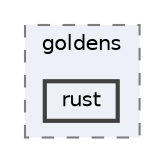 digraph "flatbuffers/goldens/rust"
{
 // LATEX_PDF_SIZE
  bgcolor="transparent";
  edge [fontname=Helvetica,fontsize=10,labelfontname=Helvetica,labelfontsize=10];
  node [fontname=Helvetica,fontsize=10,shape=box,height=0.2,width=0.4];
  compound=true
  subgraph clusterdir_5f6317b9f664bc8c93949d780da8f012 {
    graph [ bgcolor="#edf0f7", pencolor="grey50", label="goldens", fontname=Helvetica,fontsize=10 style="filled,dashed", URL="dir_5f6317b9f664bc8c93949d780da8f012.html",tooltip=""]
  dir_5c688dd02a66d3ec06bf4ce27cdbbc3a [label="rust", fillcolor="#edf0f7", color="grey25", style="filled,bold", URL="dir_5c688dd02a66d3ec06bf4ce27cdbbc3a.html",tooltip=""];
  }
}
